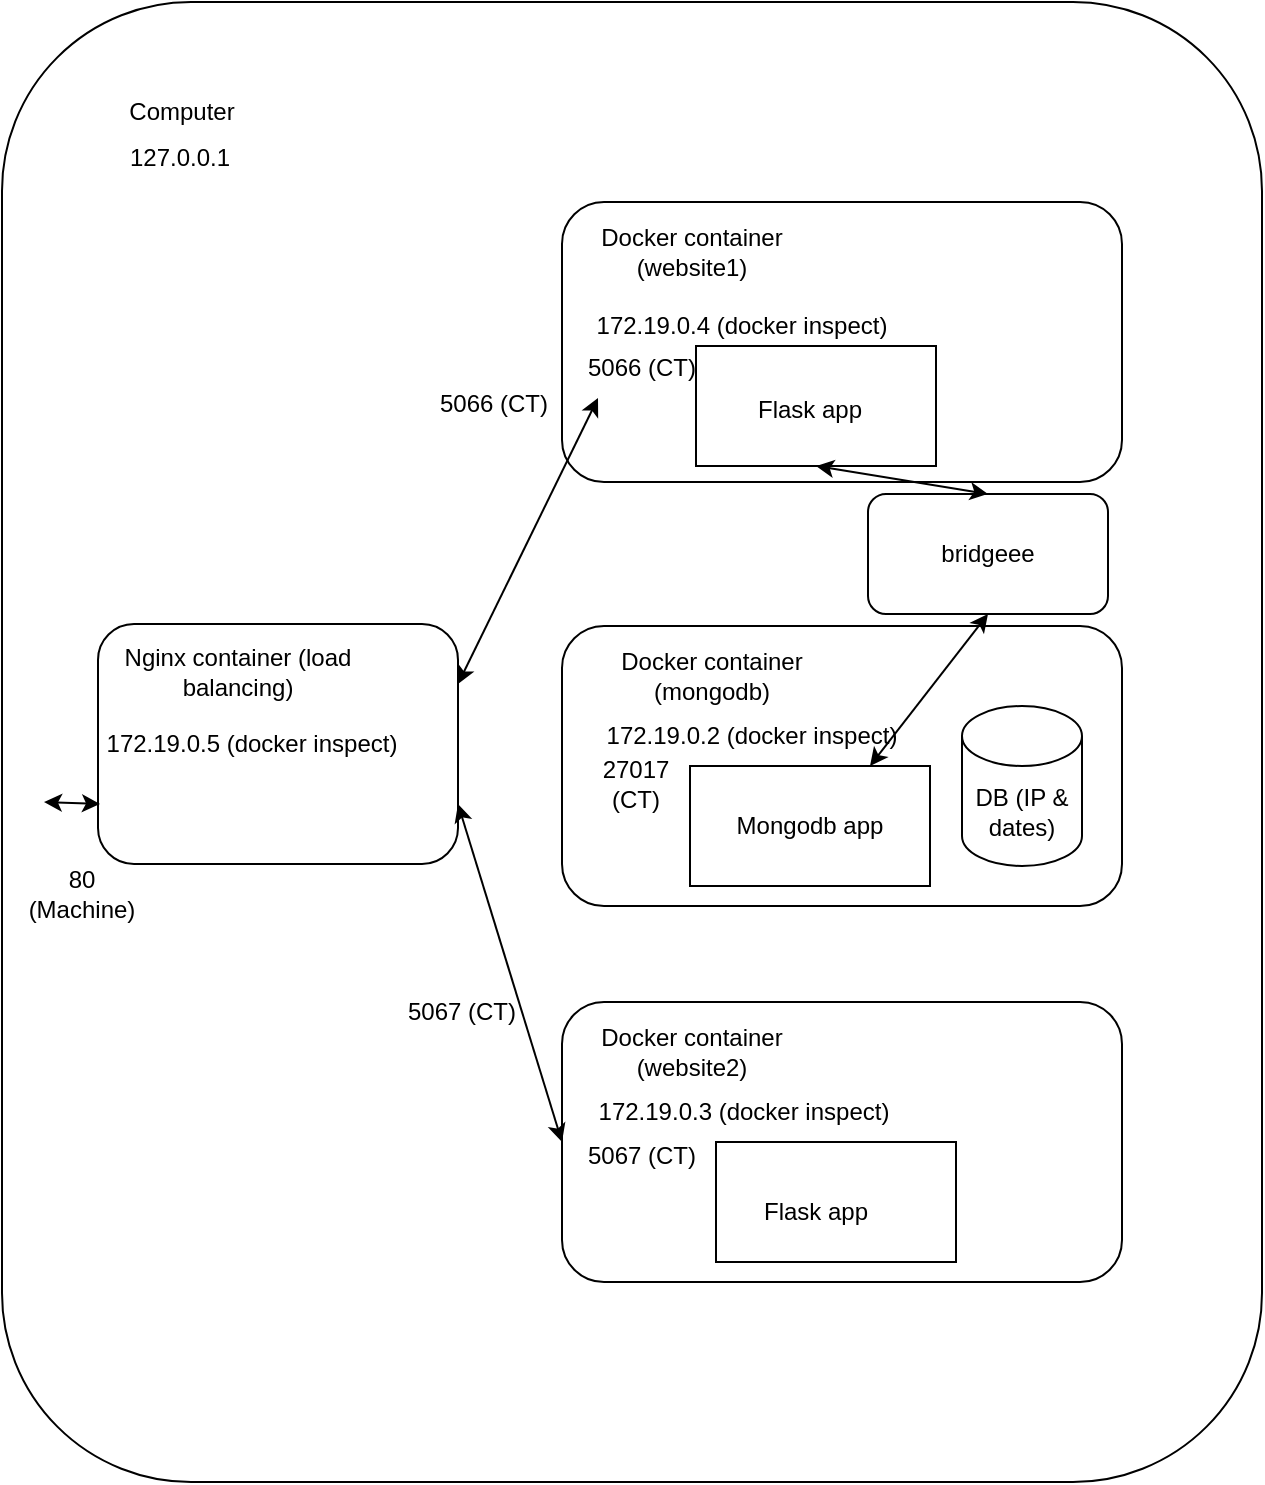 <mxfile version="26.0.5">
  <diagram name="Page-1" id="7zKYayblTZ0tfg-G-yze">
    <mxGraphModel dx="1434" dy="788" grid="1" gridSize="10" guides="1" tooltips="1" connect="1" arrows="1" fold="1" page="1" pageScale="1" pageWidth="850" pageHeight="1100" math="0" shadow="0">
      <root>
        <mxCell id="0" />
        <mxCell id="1" parent="0" />
        <mxCell id="6wYch_AE5GrUMzI16Ur_-1" value="" style="rounded=1;whiteSpace=wrap;html=1;" parent="1" vertex="1">
          <mxGeometry x="80" y="130" width="630" height="740" as="geometry" />
        </mxCell>
        <mxCell id="6wYch_AE5GrUMzI16Ur_-2" value="&lt;div&gt;Computer&lt;/div&gt;" style="text;html=1;align=center;verticalAlign=middle;whiteSpace=wrap;rounded=0;" parent="1" vertex="1">
          <mxGeometry x="140" y="170" width="60" height="30" as="geometry" />
        </mxCell>
        <mxCell id="6wYch_AE5GrUMzI16Ur_-3" value="" style="rounded=1;whiteSpace=wrap;html=1;" parent="1" vertex="1">
          <mxGeometry x="360" y="230" width="280" height="140" as="geometry" />
        </mxCell>
        <mxCell id="6wYch_AE5GrUMzI16Ur_-4" value="Docker container (website1)" style="text;html=1;align=center;verticalAlign=middle;whiteSpace=wrap;rounded=0;" parent="1" vertex="1">
          <mxGeometry x="370" y="240" width="110" height="30" as="geometry" />
        </mxCell>
        <mxCell id="6wYch_AE5GrUMzI16Ur_-7" value="" style="endArrow=classic;startArrow=classic;html=1;rounded=0;exitX=1;exitY=0.25;exitDx=0;exitDy=0;" parent="1" source="ZZId8WvGAgabqBFnk8-e-6" edge="1">
          <mxGeometry width="50" height="50" relative="1" as="geometry">
            <mxPoint x="336" y="363" as="sourcePoint" />
            <mxPoint x="378" y="328" as="targetPoint" />
          </mxGeometry>
        </mxCell>
        <mxCell id="6wYch_AE5GrUMzI16Ur_-8" value="5066 (CT)" style="text;html=1;align=center;verticalAlign=middle;whiteSpace=wrap;rounded=0;" parent="1" vertex="1">
          <mxGeometry x="296" y="316" width="60" height="30" as="geometry" />
        </mxCell>
        <mxCell id="6wYch_AE5GrUMzI16Ur_-9" value="" style="rounded=0;whiteSpace=wrap;html=1;" parent="1" vertex="1">
          <mxGeometry x="427" y="302" width="120" height="60" as="geometry" />
        </mxCell>
        <mxCell id="6wYch_AE5GrUMzI16Ur_-10" value="Flask app" style="text;html=1;align=center;verticalAlign=middle;whiteSpace=wrap;rounded=0;" parent="1" vertex="1">
          <mxGeometry x="454" y="319" width="60" height="30" as="geometry" />
        </mxCell>
        <mxCell id="6wYch_AE5GrUMzI16Ur_-11" value="172.19.0.4 (docker inspect)" style="text;html=1;align=center;verticalAlign=middle;whiteSpace=wrap;rounded=0;" parent="1" vertex="1">
          <mxGeometry x="355" y="277" width="190" height="30" as="geometry" />
        </mxCell>
        <mxCell id="6wYch_AE5GrUMzI16Ur_-12" value="127.0.0.1" style="text;html=1;align=center;verticalAlign=middle;whiteSpace=wrap;rounded=0;" parent="1" vertex="1">
          <mxGeometry x="139" y="193" width="60" height="30" as="geometry" />
        </mxCell>
        <mxCell id="6wYch_AE5GrUMzI16Ur_-13" value="5066 (CT)" style="text;html=1;align=center;verticalAlign=middle;whiteSpace=wrap;rounded=0;" parent="1" vertex="1">
          <mxGeometry x="370" y="298" width="60" height="30" as="geometry" />
        </mxCell>
        <mxCell id="6wYch_AE5GrUMzI16Ur_-17" value="" style="rounded=1;whiteSpace=wrap;html=1;" parent="1" vertex="1">
          <mxGeometry x="360" y="442" width="280" height="140" as="geometry" />
        </mxCell>
        <mxCell id="6wYch_AE5GrUMzI16Ur_-18" value="Docker container (mongodb)" style="text;html=1;align=center;verticalAlign=middle;whiteSpace=wrap;rounded=0;" parent="1" vertex="1">
          <mxGeometry x="380" y="452" width="110" height="30" as="geometry" />
        </mxCell>
        <mxCell id="6wYch_AE5GrUMzI16Ur_-19" value="172.19.0.2 (docker inspect)" style="text;html=1;align=center;verticalAlign=middle;whiteSpace=wrap;rounded=0;" parent="1" vertex="1">
          <mxGeometry x="360" y="482" width="190" height="30" as="geometry" />
        </mxCell>
        <mxCell id="6wYch_AE5GrUMzI16Ur_-20" value="Mongodb app" style="rounded=0;whiteSpace=wrap;html=1;" parent="1" vertex="1">
          <mxGeometry x="424" y="512" width="120" height="60" as="geometry" />
        </mxCell>
        <mxCell id="6wYch_AE5GrUMzI16Ur_-22" value="27017 (CT)" style="text;html=1;align=center;verticalAlign=middle;whiteSpace=wrap;rounded=0;" parent="1" vertex="1">
          <mxGeometry x="367" y="506" width="60" height="30" as="geometry" />
        </mxCell>
        <mxCell id="ZZId8WvGAgabqBFnk8-e-2" value="DB (IP &amp;amp; dates)" style="shape=cylinder3;whiteSpace=wrap;html=1;boundedLbl=1;backgroundOutline=1;size=15;" vertex="1" parent="1">
          <mxGeometry x="560" y="482" width="60" height="80" as="geometry" />
        </mxCell>
        <mxCell id="ZZId8WvGAgabqBFnk8-e-3" value="bridgeee" style="rounded=1;whiteSpace=wrap;html=1;" vertex="1" parent="1">
          <mxGeometry x="513" y="376" width="120" height="60" as="geometry" />
        </mxCell>
        <mxCell id="ZZId8WvGAgabqBFnk8-e-4" value="" style="endArrow=classic;startArrow=classic;html=1;rounded=0;exitX=0.75;exitY=0;exitDx=0;exitDy=0;entryX=0.5;entryY=1;entryDx=0;entryDy=0;" edge="1" parent="1" source="6wYch_AE5GrUMzI16Ur_-20" target="ZZId8WvGAgabqBFnk8-e-3">
          <mxGeometry width="50" height="50" relative="1" as="geometry">
            <mxPoint x="560" y="563" as="sourcePoint" />
            <mxPoint x="507.5" y="431" as="targetPoint" />
          </mxGeometry>
        </mxCell>
        <mxCell id="ZZId8WvGAgabqBFnk8-e-5" value="" style="endArrow=classic;startArrow=classic;html=1;rounded=0;exitX=0.5;exitY=0;exitDx=0;exitDy=0;entryX=0.5;entryY=1;entryDx=0;entryDy=0;" edge="1" parent="1" source="ZZId8WvGAgabqBFnk8-e-3" target="6wYch_AE5GrUMzI16Ur_-9">
          <mxGeometry width="50" height="50" relative="1" as="geometry">
            <mxPoint x="400" y="430" as="sourcePoint" />
            <mxPoint x="450" y="380" as="targetPoint" />
          </mxGeometry>
        </mxCell>
        <mxCell id="ZZId8WvGAgabqBFnk8-e-6" value="" style="rounded=1;whiteSpace=wrap;html=1;" vertex="1" parent="1">
          <mxGeometry x="128" y="441" width="180" height="120" as="geometry" />
        </mxCell>
        <mxCell id="ZZId8WvGAgabqBFnk8-e-8" value="Nginx container (load balancing)" style="text;html=1;align=center;verticalAlign=middle;whiteSpace=wrap;rounded=0;" vertex="1" parent="1">
          <mxGeometry x="128" y="450" width="140" height="30" as="geometry" />
        </mxCell>
        <mxCell id="ZZId8WvGAgabqBFnk8-e-9" value="" style="rounded=1;whiteSpace=wrap;html=1;" vertex="1" parent="1">
          <mxGeometry x="360" y="630" width="280" height="140" as="geometry" />
        </mxCell>
        <mxCell id="ZZId8WvGAgabqBFnk8-e-10" value="Docker container (website2)" style="text;html=1;align=center;verticalAlign=middle;whiteSpace=wrap;rounded=0;" vertex="1" parent="1">
          <mxGeometry x="370" y="640" width="110" height="30" as="geometry" />
        </mxCell>
        <mxCell id="ZZId8WvGAgabqBFnk8-e-11" value="5067 (CT)" style="text;html=1;align=center;verticalAlign=middle;whiteSpace=wrap;rounded=0;" vertex="1" parent="1">
          <mxGeometry x="370" y="692" width="60" height="30" as="geometry" />
        </mxCell>
        <mxCell id="ZZId8WvGAgabqBFnk8-e-13" value="5067 (CT)" style="text;html=1;align=center;verticalAlign=middle;whiteSpace=wrap;rounded=0;" vertex="1" parent="1">
          <mxGeometry x="280" y="620" width="60" height="30" as="geometry" />
        </mxCell>
        <mxCell id="ZZId8WvGAgabqBFnk8-e-14" value="" style="endArrow=classic;startArrow=classic;html=1;rounded=0;exitX=1;exitY=0.75;exitDx=0;exitDy=0;entryX=0;entryY=0.5;entryDx=0;entryDy=0;" edge="1" parent="1" source="ZZId8WvGAgabqBFnk8-e-6" target="ZZId8WvGAgabqBFnk8-e-9">
          <mxGeometry width="50" height="50" relative="1" as="geometry">
            <mxPoint x="296" y="763" as="sourcePoint" />
            <mxPoint x="366" y="620" as="targetPoint" />
          </mxGeometry>
        </mxCell>
        <mxCell id="ZZId8WvGAgabqBFnk8-e-17" value="" style="rounded=0;whiteSpace=wrap;html=1;" vertex="1" parent="1">
          <mxGeometry x="437" y="700" width="120" height="60" as="geometry" />
        </mxCell>
        <mxCell id="ZZId8WvGAgabqBFnk8-e-18" value="Flask app" style="text;html=1;align=center;verticalAlign=middle;whiteSpace=wrap;rounded=0;" vertex="1" parent="1">
          <mxGeometry x="457" y="720" width="60" height="30" as="geometry" />
        </mxCell>
        <mxCell id="ZZId8WvGAgabqBFnk8-e-23" value="" style="endArrow=classic;startArrow=classic;html=1;rounded=0;entryX=0;entryY=0.25;entryDx=0;entryDy=0;" edge="1" parent="1">
          <mxGeometry width="50" height="50" relative="1" as="geometry">
            <mxPoint x="101" y="530" as="sourcePoint" />
            <mxPoint x="129" y="531" as="targetPoint" />
          </mxGeometry>
        </mxCell>
        <mxCell id="ZZId8WvGAgabqBFnk8-e-25" value="80 (Machine)" style="text;html=1;align=center;verticalAlign=middle;whiteSpace=wrap;rounded=0;" vertex="1" parent="1">
          <mxGeometry x="90" y="561" width="60" height="30" as="geometry" />
        </mxCell>
        <mxCell id="ZZId8WvGAgabqBFnk8-e-26" value="172.19.0.3 (docker inspect)" style="text;html=1;align=center;verticalAlign=middle;whiteSpace=wrap;rounded=0;" vertex="1" parent="1">
          <mxGeometry x="356" y="670" width="190" height="30" as="geometry" />
        </mxCell>
        <mxCell id="ZZId8WvGAgabqBFnk8-e-27" value="172.19.0.5 (docker inspect)" style="text;html=1;align=center;verticalAlign=middle;whiteSpace=wrap;rounded=0;" vertex="1" parent="1">
          <mxGeometry x="130" y="486" width="150" height="30" as="geometry" />
        </mxCell>
      </root>
    </mxGraphModel>
  </diagram>
</mxfile>
